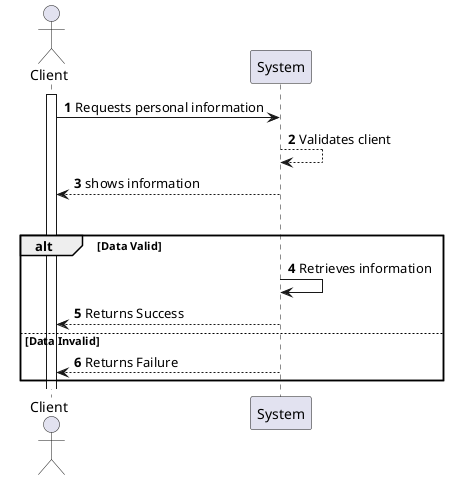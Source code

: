 @startuml
'https://plantuml.com/sequence-diagram

autonumber

Actor "Client"
participant "System" as Sys
activate Client

Client -> Sys: Requests personal information
Sys --> Sys: Validates client
Sys --> Client: shows information


 group "alt" Data Valid
    alt Data Valid
        Sys -> Sys: Retrieves information
        Sys --> Client: Returns Success
    else Data Invalid
        Sys --> Client: Returns Failure
 end

@enduml